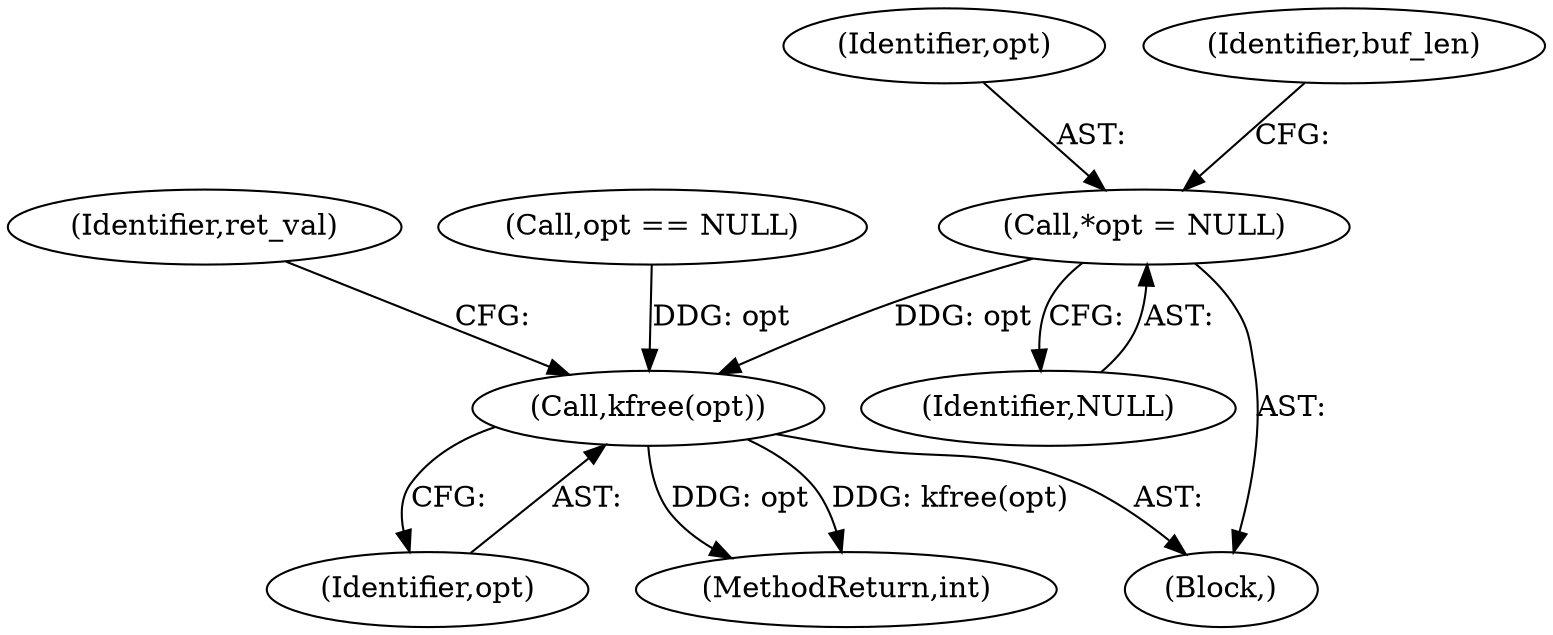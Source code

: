 digraph "0_linux_f6d8bd051c391c1c0458a30b2a7abcd939329259_7@pointer" {
"1000119" [label="(Call,*opt = NULL)"];
"1000235" [label="(Call,kfree(opt))"];
"1000120" [label="(Identifier,opt)"];
"1000238" [label="(Identifier,ret_val)"];
"1000124" [label="(Identifier,buf_len)"];
"1000121" [label="(Identifier,NULL)"];
"1000119" [label="(Call,*opt = NULL)"];
"1000236" [label="(Identifier,opt)"];
"1000239" [label="(MethodReturn,int)"];
"1000235" [label="(Call,kfree(opt))"];
"1000106" [label="(Block,)"];
"1000173" [label="(Call,opt == NULL)"];
"1000119" -> "1000106"  [label="AST: "];
"1000119" -> "1000121"  [label="CFG: "];
"1000120" -> "1000119"  [label="AST: "];
"1000121" -> "1000119"  [label="AST: "];
"1000124" -> "1000119"  [label="CFG: "];
"1000119" -> "1000235"  [label="DDG: opt"];
"1000235" -> "1000106"  [label="AST: "];
"1000235" -> "1000236"  [label="CFG: "];
"1000236" -> "1000235"  [label="AST: "];
"1000238" -> "1000235"  [label="CFG: "];
"1000235" -> "1000239"  [label="DDG: opt"];
"1000235" -> "1000239"  [label="DDG: kfree(opt)"];
"1000173" -> "1000235"  [label="DDG: opt"];
}
